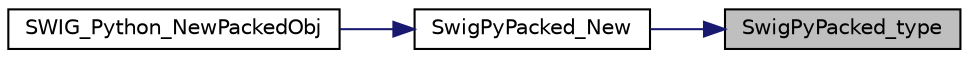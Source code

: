digraph "SwigPyPacked_type"
{
 // LATEX_PDF_SIZE
  edge [fontname="Helvetica",fontsize="10",labelfontname="Helvetica",labelfontsize="10"];
  node [fontname="Helvetica",fontsize="10",shape=record];
  rankdir="RL";
  Node1 [label="SwigPyPacked_type",height=0.2,width=0.4,color="black", fillcolor="grey75", style="filled", fontcolor="black",tooltip=" "];
  Node1 -> Node2 [dir="back",color="midnightblue",fontsize="10",style="solid",fontname="Helvetica"];
  Node2 [label="SwigPyPacked_New",height=0.2,width=0.4,color="black", fillcolor="white", style="filled",URL="$de/d48/swig__runtime_8h.html#a2b75857efc8350c2f6b2b0d870a35d40",tooltip=" "];
  Node2 -> Node3 [dir="back",color="midnightblue",fontsize="10",style="solid",fontname="Helvetica"];
  Node3 [label="SWIG_Python_NewPackedObj",height=0.2,width=0.4,color="black", fillcolor="white", style="filled",URL="$de/d48/swig__runtime_8h.html#ac1d35a8810ff559255a38f5a8dd2fc2e",tooltip=" "];
}
